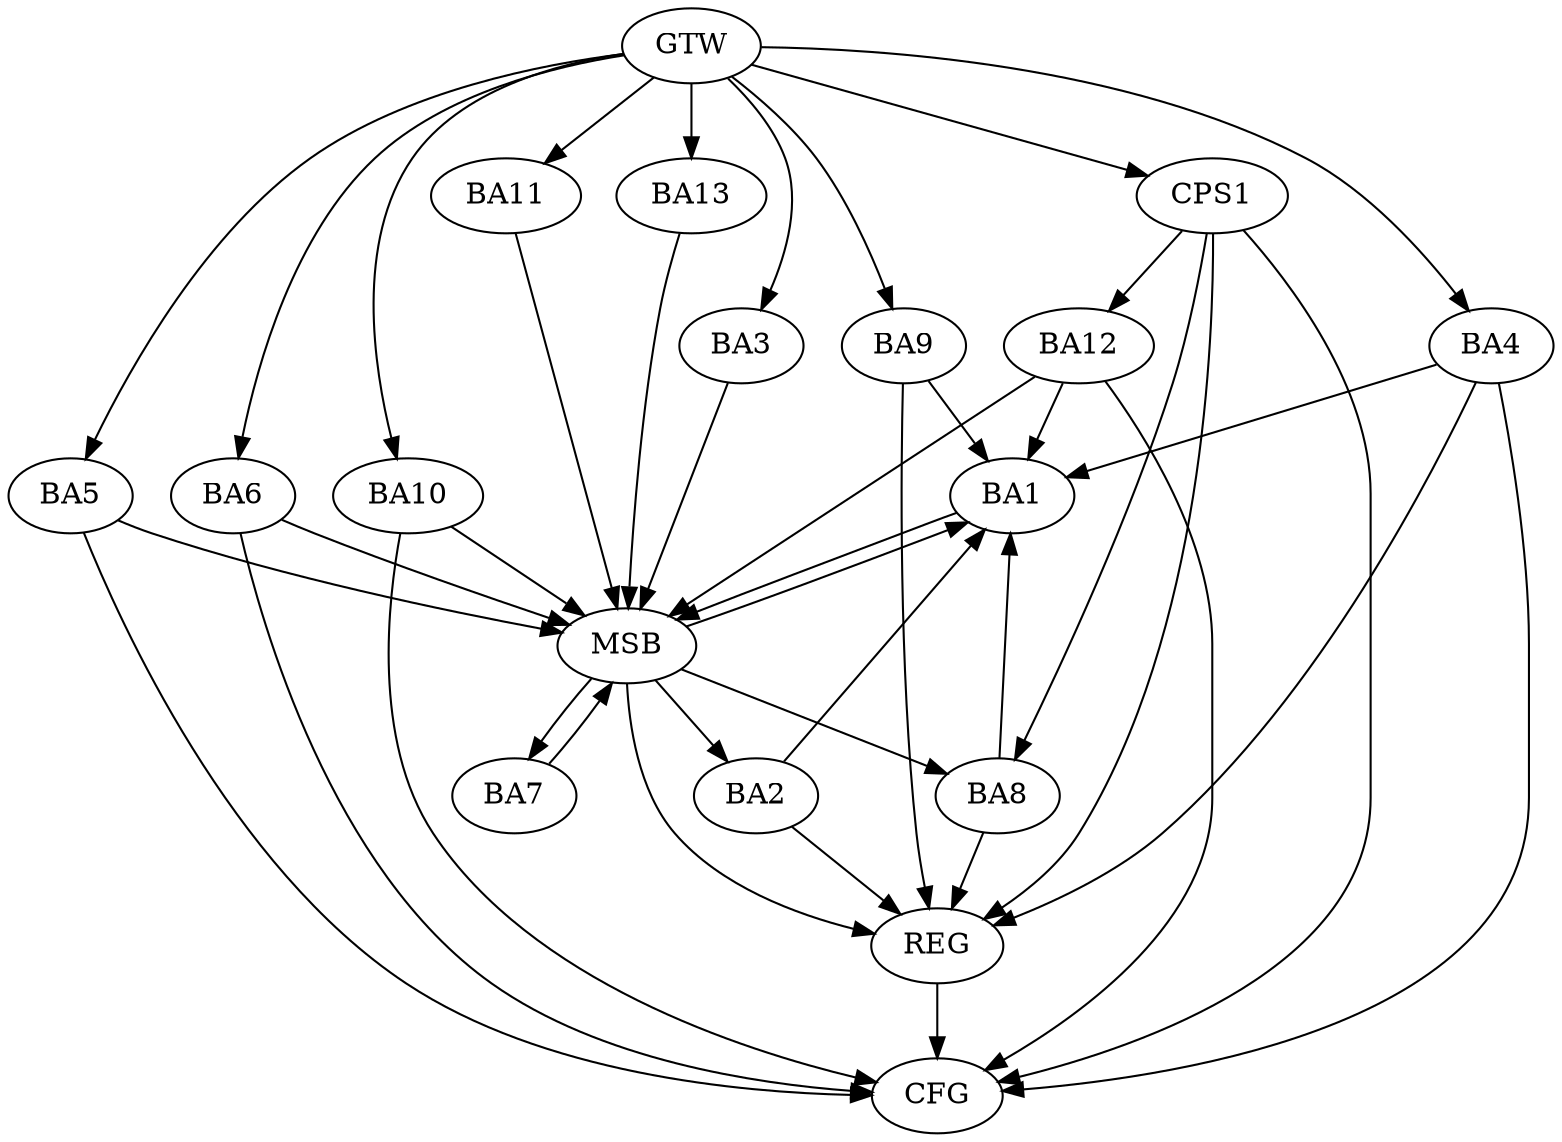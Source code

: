 strict digraph G {
  BA1 [ label="BA1" ];
  BA2 [ label="BA2" ];
  BA3 [ label="BA3" ];
  BA4 [ label="BA4" ];
  BA5 [ label="BA5" ];
  BA6 [ label="BA6" ];
  BA7 [ label="BA7" ];
  BA8 [ label="BA8" ];
  BA9 [ label="BA9" ];
  BA10 [ label="BA10" ];
  BA11 [ label="BA11" ];
  BA12 [ label="BA12" ];
  BA13 [ label="BA13" ];
  CPS1 [ label="CPS1" ];
  GTW [ label="GTW" ];
  REG [ label="REG" ];
  MSB [ label="MSB" ];
  CFG [ label="CFG" ];
  BA2 -> BA1;
  BA4 -> BA1;
  BA8 -> BA1;
  BA9 -> BA1;
  CPS1 -> BA12;
  CPS1 -> BA8;
  GTW -> BA3;
  GTW -> BA4;
  GTW -> BA5;
  GTW -> BA6;
  GTW -> BA9;
  GTW -> BA10;
  GTW -> BA11;
  GTW -> BA13;
  GTW -> CPS1;
  BA2 -> REG;
  BA4 -> REG;
  BA8 -> REG;
  BA9 -> REG;
  CPS1 -> REG;
  BA1 -> MSB;
  MSB -> BA2;
  MSB -> REG;
  BA3 -> MSB;
  MSB -> BA1;
  BA5 -> MSB;
  BA6 -> MSB;
  BA7 -> MSB;
  BA10 -> MSB;
  MSB -> BA7;
  BA11 -> MSB;
  BA12 -> MSB;
  MSB -> BA8;
  BA13 -> MSB;
  CPS1 -> CFG;
  BA10 -> CFG;
  BA5 -> CFG;
  BA4 -> CFG;
  BA12 -> CFG;
  BA6 -> CFG;
  REG -> CFG;
  BA12 -> BA1;
}
